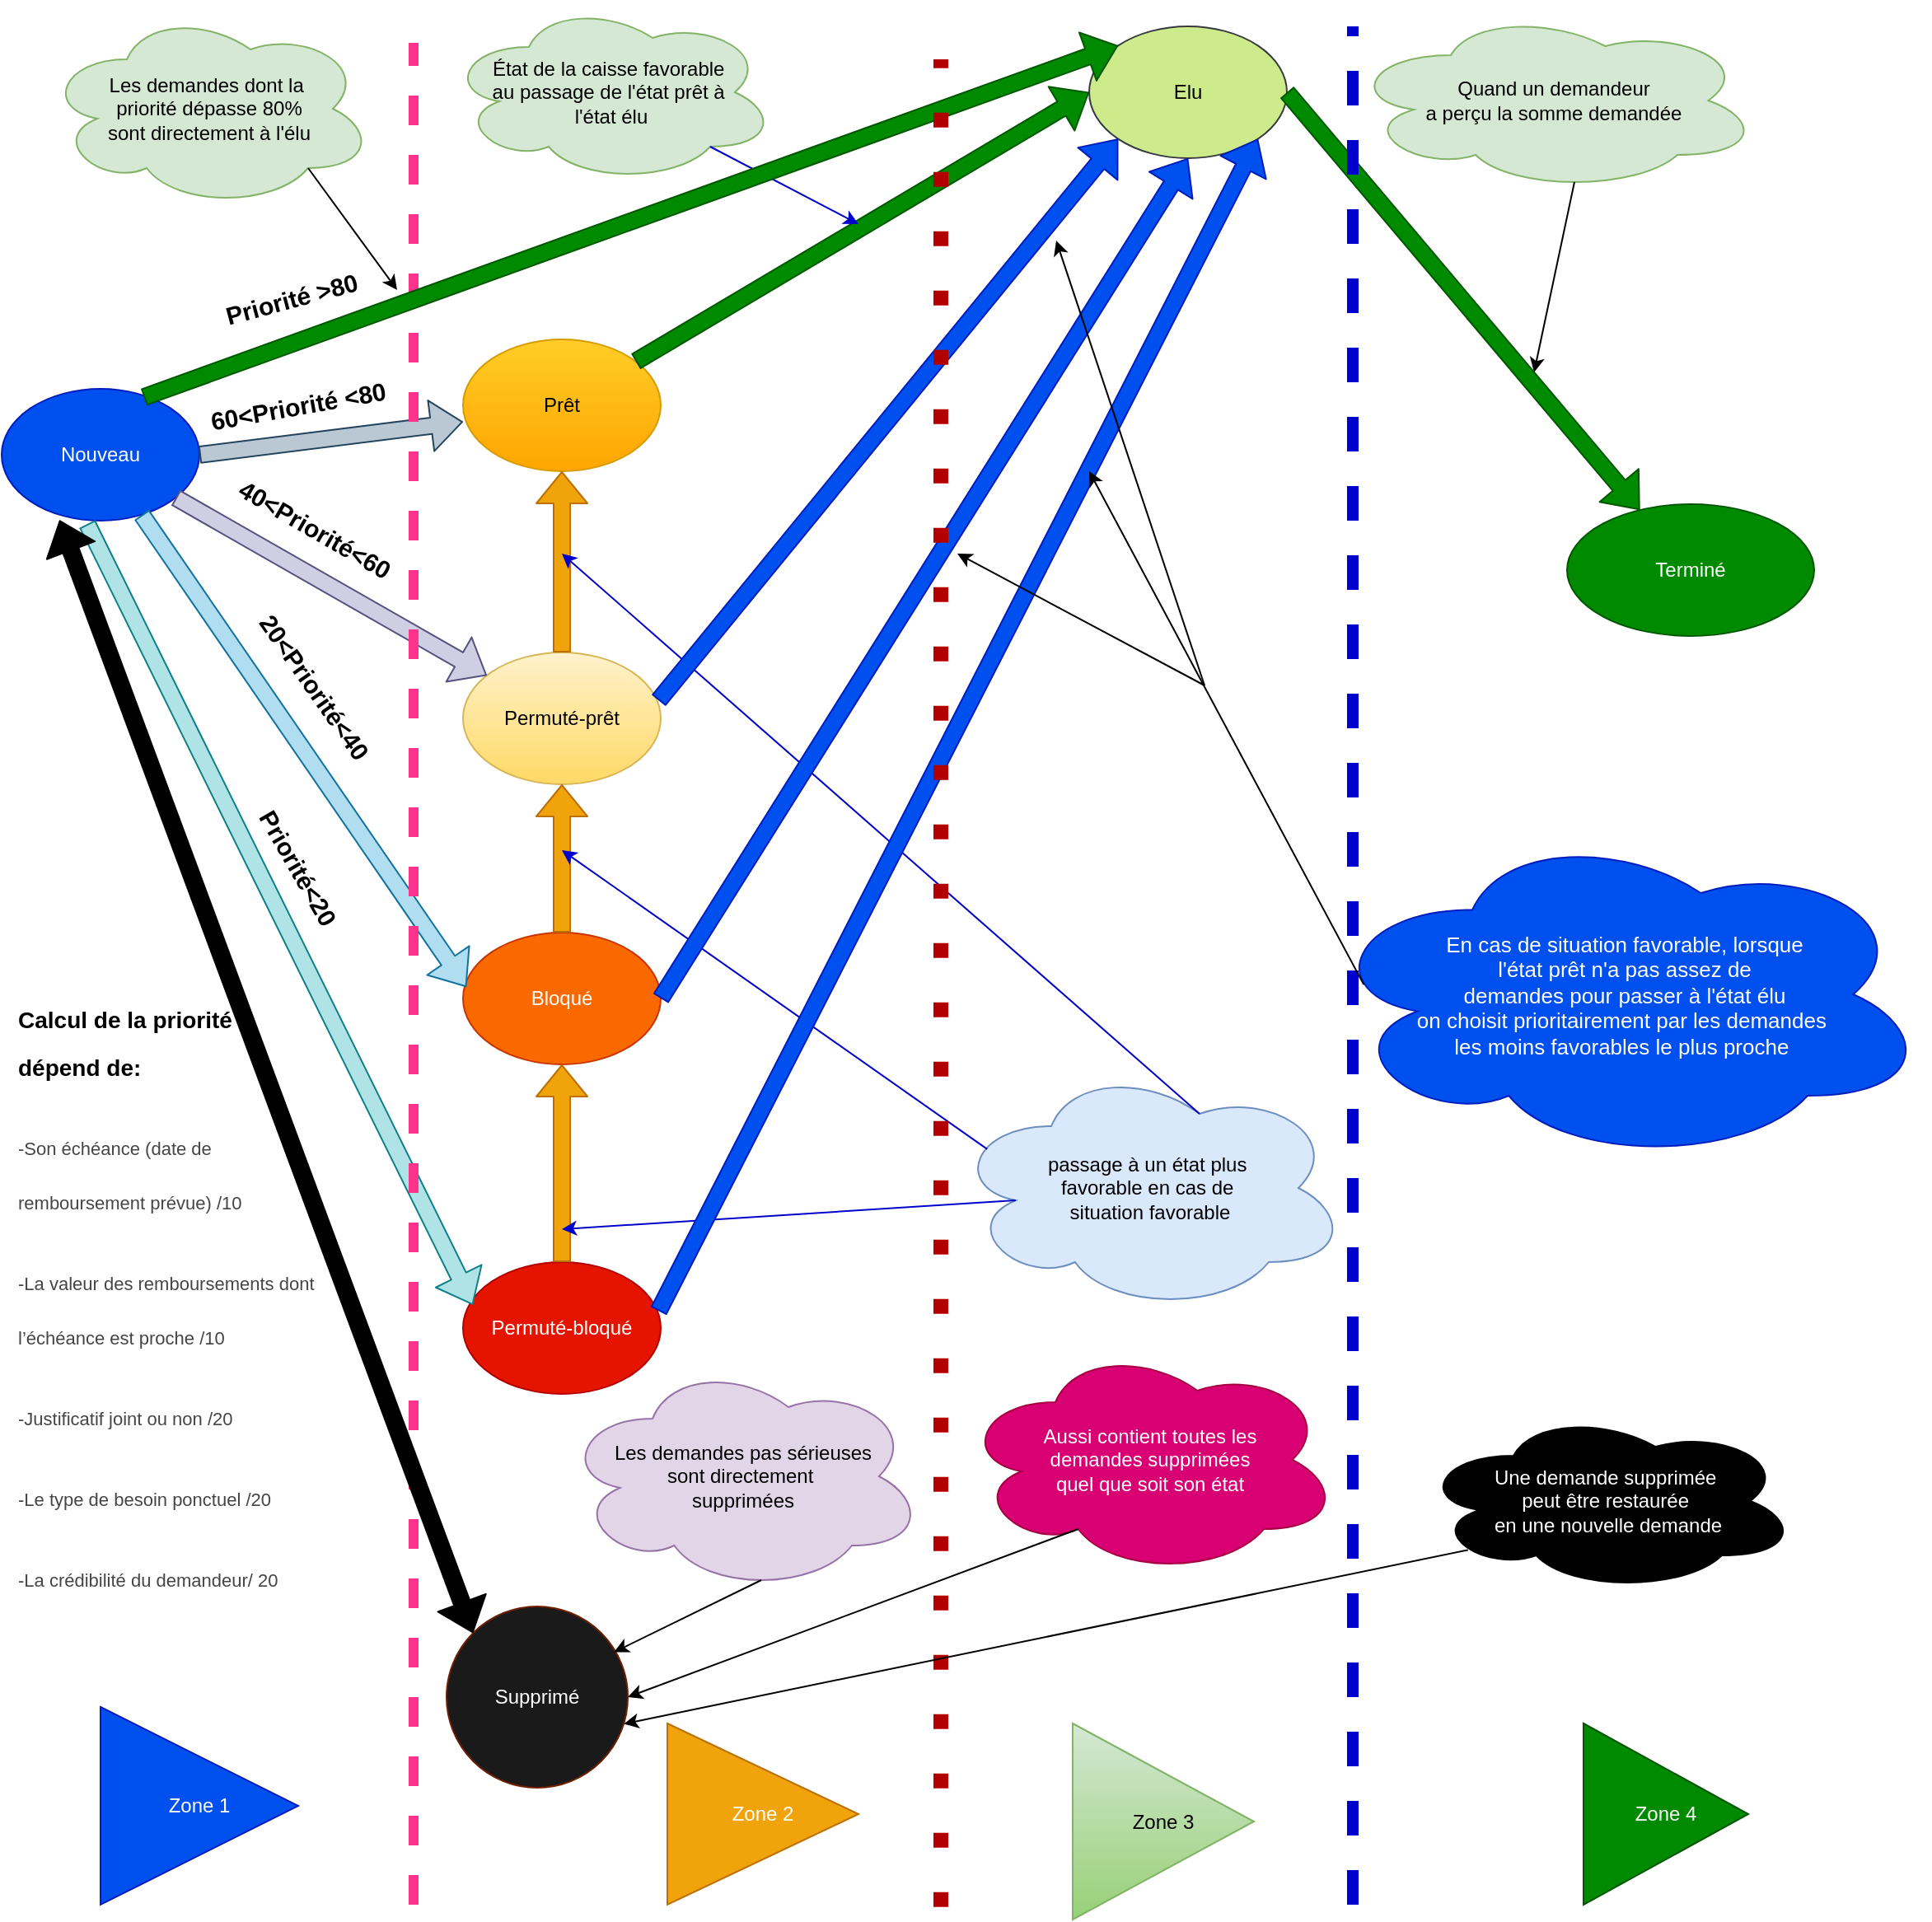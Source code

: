 <mxfile version="14.4.3" type="github">
  <diagram id="Dze1Ma6fVJCJLbmEjT1m" name="Page-1">
    <mxGraphModel dx="1102" dy="525" grid="1" gridSize="10" guides="1" tooltips="1" connect="1" arrows="1" fold="1" page="1" pageScale="1" pageWidth="827" pageHeight="1169" math="0" shadow="0">
      <root>
        <mxCell id="0" />
        <mxCell id="1" parent="0" />
        <mxCell id="zoM2ksk7p5f8HjakFHzy-1" value="Nouveau" style="ellipse;whiteSpace=wrap;html=1;fillColor=#0050ef;strokeColor=#001DBC;fontColor=#ffffff;" parent="1" vertex="1">
          <mxGeometry x="10" y="240" width="120" height="80" as="geometry" />
        </mxCell>
        <mxCell id="zoM2ksk7p5f8HjakFHzy-2" value="Prêt" style="ellipse;whiteSpace=wrap;html=1;gradientColor=#ffa500;fillColor=#ffcd28;strokeColor=#d79b00;" parent="1" vertex="1">
          <mxGeometry x="290" y="210" width="120" height="80" as="geometry" />
        </mxCell>
        <mxCell id="zoM2ksk7p5f8HjakFHzy-3" value="Bloqué" style="ellipse;whiteSpace=wrap;html=1;fillColor=#fa6800;strokeColor=#C73500;fontColor=#ffffff;" parent="1" vertex="1">
          <mxGeometry x="290" y="570" width="120" height="80" as="geometry" />
        </mxCell>
        <mxCell id="zoM2ksk7p5f8HjakFHzy-4" value="Permuté-bloqué" style="ellipse;whiteSpace=wrap;html=1;fillColor=#e51400;strokeColor=#B20000;fontColor=#ffffff;" parent="1" vertex="1">
          <mxGeometry x="290" y="770" width="120" height="80" as="geometry" />
        </mxCell>
        <mxCell id="zoM2ksk7p5f8HjakFHzy-5" value="Permuté-prêt" style="ellipse;whiteSpace=wrap;html=1;gradientColor=#ffd966;fillColor=#fff2cc;strokeColor=#d6b656;" parent="1" vertex="1">
          <mxGeometry x="290" y="400" width="120" height="80" as="geometry" />
        </mxCell>
        <mxCell id="zoM2ksk7p5f8HjakFHzy-6" value="Elu" style="ellipse;whiteSpace=wrap;html=1;fillColor=#cdeb8b;strokeColor=#36393d;" parent="1" vertex="1">
          <mxGeometry x="670" y="20" width="120" height="80" as="geometry" />
        </mxCell>
        <mxCell id="zoM2ksk7p5f8HjakFHzy-7" value="Terminé" style="ellipse;whiteSpace=wrap;html=1;fillColor=#008a00;strokeColor=#005700;fontColor=#ffffff;" parent="1" vertex="1">
          <mxGeometry x="960" y="310" width="150" height="80" as="geometry" />
        </mxCell>
        <mxCell id="zoM2ksk7p5f8HjakFHzy-8" value="" style="shape=flexArrow;endArrow=classic;html=1;entryX=0;entryY=0.625;entryDx=0;entryDy=0;entryPerimeter=0;exitX=1;exitY=0.5;exitDx=0;exitDy=0;fillColor=#bac8d3;strokeColor=#23445d;" parent="1" source="zoM2ksk7p5f8HjakFHzy-1" target="zoM2ksk7p5f8HjakFHzy-2" edge="1">
          <mxGeometry width="50" height="50" relative="1" as="geometry">
            <mxPoint x="50" y="230" as="sourcePoint" />
            <mxPoint x="100" y="180" as="targetPoint" />
          </mxGeometry>
        </mxCell>
        <mxCell id="zoM2ksk7p5f8HjakFHzy-9" value="" style="shape=flexArrow;endArrow=classic;html=1;fillColor=#d0cee2;strokeColor=#56517e;" parent="1" source="zoM2ksk7p5f8HjakFHzy-1" target="zoM2ksk7p5f8HjakFHzy-5" edge="1">
          <mxGeometry width="50" height="50" relative="1" as="geometry">
            <mxPoint x="130" y="260" as="sourcePoint" />
            <mxPoint x="180" y="210" as="targetPoint" />
          </mxGeometry>
        </mxCell>
        <mxCell id="zoM2ksk7p5f8HjakFHzy-10" value="" style="shape=flexArrow;endArrow=classic;html=1;entryX=0.017;entryY=0.413;entryDx=0;entryDy=0;entryPerimeter=0;fillColor=#b1ddf0;strokeColor=#10739e;" parent="1" source="zoM2ksk7p5f8HjakFHzy-1" target="zoM2ksk7p5f8HjakFHzy-3" edge="1">
          <mxGeometry width="50" height="50" relative="1" as="geometry">
            <mxPoint x="160" y="390" as="sourcePoint" />
            <mxPoint x="210" y="340" as="targetPoint" />
          </mxGeometry>
        </mxCell>
        <mxCell id="zoM2ksk7p5f8HjakFHzy-11" value="" style="shape=flexArrow;endArrow=classic;html=1;exitX=0.433;exitY=1.025;exitDx=0;exitDy=0;exitPerimeter=0;entryX=0.05;entryY=0.325;entryDx=0;entryDy=0;fillColor=#b0e3e6;strokeColor=#0e8088;entryPerimeter=0;" parent="1" source="zoM2ksk7p5f8HjakFHzy-1" target="zoM2ksk7p5f8HjakFHzy-4" edge="1">
          <mxGeometry width="50" height="50" relative="1" as="geometry">
            <mxPoint x="120" y="440" as="sourcePoint" />
            <mxPoint x="170" y="390" as="targetPoint" />
          </mxGeometry>
        </mxCell>
        <mxCell id="zoM2ksk7p5f8HjakFHzy-12" value="" style="shape=flexArrow;endArrow=classic;html=1;entryX=0.5;entryY=1;entryDx=0;entryDy=0;exitX=0.5;exitY=0;exitDx=0;exitDy=0;fillColor=#f0a30a;strokeColor=#BD7000;" parent="1" source="zoM2ksk7p5f8HjakFHzy-4" target="zoM2ksk7p5f8HjakFHzy-3" edge="1">
          <mxGeometry width="50" height="50" relative="1" as="geometry">
            <mxPoint x="325" y="460" as="sourcePoint" />
            <mxPoint x="375" y="410" as="targetPoint" />
          </mxGeometry>
        </mxCell>
        <mxCell id="zoM2ksk7p5f8HjakFHzy-13" value="" style="shape=flexArrow;endArrow=classic;html=1;exitX=0.5;exitY=0;exitDx=0;exitDy=0;fillColor=#f0a30a;strokeColor=#BD7000;" parent="1" source="zoM2ksk7p5f8HjakFHzy-3" target="zoM2ksk7p5f8HjakFHzy-5" edge="1">
          <mxGeometry width="50" height="50" relative="1" as="geometry">
            <mxPoint x="330" y="300" as="sourcePoint" />
            <mxPoint x="380" y="250" as="targetPoint" />
          </mxGeometry>
        </mxCell>
        <mxCell id="zoM2ksk7p5f8HjakFHzy-14" value="" style="shape=flexArrow;endArrow=classic;html=1;entryX=0.5;entryY=1;entryDx=0;entryDy=0;fillColor=#f0a30a;strokeColor=#BD7000;" parent="1" source="zoM2ksk7p5f8HjakFHzy-5" target="zoM2ksk7p5f8HjakFHzy-2" edge="1">
          <mxGeometry width="50" height="50" relative="1" as="geometry">
            <mxPoint x="320" y="150" as="sourcePoint" />
            <mxPoint x="370" y="100" as="targetPoint" />
          </mxGeometry>
        </mxCell>
        <mxCell id="zoM2ksk7p5f8HjakFHzy-16" value="" style="shape=flexArrow;endArrow=classic;html=1;entryX=0;entryY=0.5;entryDx=0;entryDy=0;fillColor=#008a00;strokeColor=#005700;" parent="1" source="zoM2ksk7p5f8HjakFHzy-2" target="zoM2ksk7p5f8HjakFHzy-6" edge="1">
          <mxGeometry width="50" height="50" relative="1" as="geometry">
            <mxPoint x="580" y="150" as="sourcePoint" />
            <mxPoint x="860" y="260" as="targetPoint" />
          </mxGeometry>
        </mxCell>
        <mxCell id="zoM2ksk7p5f8HjakFHzy-18" value="" style="shape=flexArrow;endArrow=classic;html=1;exitX=1;exitY=0.5;exitDx=0;exitDy=0;fillColor=#008a00;strokeColor=#005700;" parent="1" source="zoM2ksk7p5f8HjakFHzy-6" target="zoM2ksk7p5f8HjakFHzy-7" edge="1">
          <mxGeometry width="50" height="50" relative="1" as="geometry">
            <mxPoint x="1030" y="310" as="sourcePoint" />
            <mxPoint x="1080" y="260" as="targetPoint" />
          </mxGeometry>
        </mxCell>
        <mxCell id="zoM2ksk7p5f8HjakFHzy-22" value="&lt;font style=&quot;font-size: 15px&quot;&gt;&lt;b&gt;Priorité &amp;gt;80&lt;/b&gt;&lt;/font&gt;" style="text;html=1;strokeColor=none;fillColor=none;align=center;verticalAlign=middle;whiteSpace=wrap;rounded=0;rotation=-15;" parent="1" vertex="1">
          <mxGeometry x="136" y="175" width="100" height="20" as="geometry" />
        </mxCell>
        <mxCell id="zoM2ksk7p5f8HjakFHzy-23" value="&lt;b&gt;&lt;font style=&quot;font-size: 15px&quot;&gt;60&amp;lt;Priorité &amp;lt;80&lt;/font&gt;&lt;/b&gt;" style="text;html=1;strokeColor=none;fillColor=none;align=center;verticalAlign=middle;whiteSpace=wrap;rounded=0;rotation=-10;" parent="1" vertex="1">
          <mxGeometry x="130" y="240" width="120.29" height="20" as="geometry" />
        </mxCell>
        <mxCell id="zoM2ksk7p5f8HjakFHzy-24" value="&lt;font style=&quot;font-size: 15px&quot;&gt;&lt;b&gt;40&amp;lt;Priorité&amp;lt;60&lt;/b&gt;&lt;/font&gt;" style="text;html=1;strokeColor=none;fillColor=none;align=center;verticalAlign=middle;whiteSpace=wrap;rounded=0;rotation=30;" parent="1" vertex="1">
          <mxGeometry x="160" y="310" width="81" height="30" as="geometry" />
        </mxCell>
        <mxCell id="zoM2ksk7p5f8HjakFHzy-25" value="&lt;font style=&quot;font-size: 15px&quot;&gt;&lt;b&gt;20&amp;lt;Priorité&amp;lt;40&lt;/b&gt;&lt;/font&gt;" style="text;html=1;strokeColor=none;fillColor=none;align=center;verticalAlign=middle;whiteSpace=wrap;rounded=0;rotation=55;" parent="1" vertex="1">
          <mxGeometry x="145.78" y="400" width="109.44" height="41.47" as="geometry" />
        </mxCell>
        <mxCell id="zoM2ksk7p5f8HjakFHzy-26" value="&lt;h1&gt;&lt;span&gt;&lt;font style=&quot;font-size: 14px&quot;&gt;Calcul de la priorité dépend de:&lt;/font&gt;&lt;/span&gt;&lt;/h1&gt;&lt;h1&gt;&lt;span style=&quot;font-weight: normal&quot; id=&quot;docs-internal-guid-5ad885e3-7fff-9ee6-34b0-edc623828f37&quot;&gt;&lt;p dir=&quot;ltr&quot; style=&quot;line-height: 1.38 ; background-color: #ffffff ; margin-top: 6pt ; margin-bottom: 0pt ; padding: 0pt 0pt 12pt 0pt&quot;&gt;&lt;span style=&quot;font-size: 11px ; background-color: transparent ; color: rgb(69 , 69 , 69) ; font-family: &amp;#34;arial&amp;#34;&quot;&gt;-Son échéance (date de remboursement prévue) /10&lt;/span&gt;&lt;/p&gt;&lt;p dir=&quot;ltr&quot; style=&quot;line-height: 1.38 ; background-color: #ffffff ; margin-top: 0pt ; margin-bottom: 0pt ; padding: 0 0pt 12pt 0pt&quot;&gt;&lt;span style=&quot;font-size: 11px ; background-color: transparent ; color: rgb(69 , 69 , 69) ; font-family: &amp;#34;arial&amp;#34;&quot;&gt;-La valeur des remboursements dont l’échéance est proche /10&lt;/span&gt;&lt;/p&gt;&lt;p dir=&quot;ltr&quot; style=&quot;line-height: 1.38 ; background-color: #ffffff ; margin-top: 0pt ; margin-bottom: 0pt ; padding: 0 0pt 12pt 0pt&quot;&gt;&lt;span style=&quot;font-family: &amp;#34;arial&amp;#34; ; color: rgb(69 , 69 , 69) ; background-color: transparent ; vertical-align: baseline&quot;&gt;&lt;font style=&quot;font-size: 11px&quot;&gt;-Justificatif joint ou non /20&lt;/font&gt;&lt;/span&gt;&lt;/p&gt;&lt;p dir=&quot;ltr&quot; style=&quot;line-height: 1.38 ; background-color: #ffffff ; margin-top: 0pt ; margin-bottom: 0pt ; padding: 0 0pt 12pt 0pt&quot;&gt;&lt;span style=&quot;font-family: &amp;#34;arial&amp;#34; ; color: rgb(69 , 69 , 69) ; background-color: transparent ; vertical-align: baseline&quot;&gt;&lt;font style=&quot;font-size: 11px&quot;&gt;-Le type de besoin ponctuel /20&lt;/font&gt;&lt;/span&gt;&lt;/p&gt;&lt;p dir=&quot;ltr&quot; style=&quot;line-height: 1.38 ; background-color: #ffffff ; margin-top: 0pt ; margin-bottom: 0pt ; padding: 0 0pt 12pt 0pt&quot;&gt;&lt;font color=&quot;#454545&quot; face=&quot;arial&quot;&gt;&lt;span style=&quot;font-size: 11px&quot;&gt;-La crédibilité du demandeur/ 20&lt;/span&gt;&lt;/font&gt;&lt;/p&gt;&lt;p dir=&quot;ltr&quot; style=&quot;line-height: 1.38 ; background-color: #ffffff ; margin-top: 0pt ; margin-bottom: 12pt ; padding: 0 0pt 0pt 0pt&quot;&gt;&lt;span style=&quot;font-family: &amp;#34;arial&amp;#34; ; color: rgb(69 , 69 , 69) ; background-color: transparent ; vertical-align: baseline&quot;&gt;&lt;font style=&quot;font-size: 11px&quot;&gt;-L’urgence du besoin /30&lt;/font&gt;&lt;/span&gt;&lt;/p&gt;&lt;div&gt;&lt;span style=&quot;font-size: 17pt ; font-family: &amp;#34;arial&amp;#34; ; color: rgb(69 , 69 , 69) ; background-color: transparent ; vertical-align: baseline&quot;&gt;&lt;br&gt;&lt;/span&gt;&lt;/div&gt;&lt;/span&gt;&lt;/h1&gt;" style="text;html=1;strokeColor=none;fillColor=none;spacing=5;spacingTop=-20;whiteSpace=wrap;overflow=hidden;rounded=0;" parent="1" vertex="1">
          <mxGeometry x="15.32" y="600" width="190" height="400" as="geometry" />
        </mxCell>
        <mxCell id="zoM2ksk7p5f8HjakFHzy-27" value="" style="endArrow=none;dashed=1;html=1;fillColor=#FF2146;strokeColor=#FF338B;strokeWidth=6;" parent="1" edge="1">
          <mxGeometry width="50" height="50" relative="1" as="geometry">
            <mxPoint x="260" y="1160" as="sourcePoint" />
            <mxPoint x="260" y="30" as="targetPoint" />
          </mxGeometry>
        </mxCell>
        <mxCell id="zoM2ksk7p5f8HjakFHzy-30" value="" style="endArrow=none;dashed=1;html=1;strokeColor=#0000CC;fillColor=#FF2146;strokeWidth=7;" parent="1" edge="1">
          <mxGeometry width="50" height="50" relative="1" as="geometry">
            <mxPoint x="830" y="1160" as="sourcePoint" />
            <mxPoint x="830" y="20" as="targetPoint" />
          </mxGeometry>
        </mxCell>
        <mxCell id="zoM2ksk7p5f8HjakFHzy-33" value="Quand un demandeur&lt;br&gt;a perçu la somme demandée" style="ellipse;shape=cloud;whiteSpace=wrap;html=1;fillColor=#d5e8d4;strokeColor=#82b366;" parent="1" vertex="1">
          <mxGeometry x="827" y="10" width="250" height="110" as="geometry" />
        </mxCell>
        <mxCell id="zoM2ksk7p5f8HjakFHzy-35" value="État de la caisse favorable&amp;nbsp;&lt;br&gt;au passage de l&#39;état prêt à&amp;nbsp;&lt;br&gt;l&#39;état élu" style="ellipse;shape=cloud;whiteSpace=wrap;html=1;fillColor=#d5e8d4;strokeColor=#82b366;" parent="1" vertex="1">
          <mxGeometry x="280" y="5" width="200" height="110" as="geometry" />
        </mxCell>
        <mxCell id="zoM2ksk7p5f8HjakFHzy-36" value="" style="endArrow=classic;html=1;strokeColor=#0000CC;fillColor=#FF2146;exitX=0.8;exitY=0.8;exitDx=0;exitDy=0;exitPerimeter=0;" parent="1" source="zoM2ksk7p5f8HjakFHzy-35" edge="1">
          <mxGeometry width="50" height="50" relative="1" as="geometry">
            <mxPoint x="440" y="80" as="sourcePoint" />
            <mxPoint x="530" y="140" as="targetPoint" />
          </mxGeometry>
        </mxCell>
        <mxCell id="zoM2ksk7p5f8HjakFHzy-37" value="passage à un état plus&amp;nbsp;&lt;br&gt;favorable en cas de&amp;nbsp;&lt;br&gt;situation favorable" style="ellipse;shape=cloud;whiteSpace=wrap;html=1;fillColor=#dae8fc;strokeColor=#6c8ebf;" parent="1" vertex="1">
          <mxGeometry x="587" y="650" width="240" height="150" as="geometry" />
        </mxCell>
        <mxCell id="zoM2ksk7p5f8HjakFHzy-38" value="" style="endArrow=classic;html=1;strokeColor=#0000CC;fillColor=#FF2146;exitX=0.625;exitY=0.2;exitDx=0;exitDy=0;exitPerimeter=0;" parent="1" source="zoM2ksk7p5f8HjakFHzy-37" edge="1">
          <mxGeometry width="50" height="50" relative="1" as="geometry">
            <mxPoint x="440" y="305" as="sourcePoint" />
            <mxPoint x="350" y="340" as="targetPoint" />
          </mxGeometry>
        </mxCell>
        <mxCell id="zoM2ksk7p5f8HjakFHzy-39" value="" style="endArrow=classic;html=1;strokeColor=#0000CC;fillColor=#FF2146;exitX=0.088;exitY=0.343;exitDx=0;exitDy=0;exitPerimeter=0;" parent="1" source="zoM2ksk7p5f8HjakFHzy-37" edge="1">
          <mxGeometry width="50" height="50" relative="1" as="geometry">
            <mxPoint x="430" y="430" as="sourcePoint" />
            <mxPoint x="350" y="520" as="targetPoint" />
          </mxGeometry>
        </mxCell>
        <mxCell id="zoM2ksk7p5f8HjakFHzy-40" value="" style="endArrow=classic;html=1;strokeColor=#0000CC;fillColor=#FF2146;exitX=0.16;exitY=0.55;exitDx=0;exitDy=0;exitPerimeter=0;" parent="1" source="zoM2ksk7p5f8HjakFHzy-37" edge="1">
          <mxGeometry width="50" height="50" relative="1" as="geometry">
            <mxPoint x="450" y="620" as="sourcePoint" />
            <mxPoint x="350" y="750" as="targetPoint" />
          </mxGeometry>
        </mxCell>
        <mxCell id="zoM2ksk7p5f8HjakFHzy-42" value="Zone 1" style="triangle;whiteSpace=wrap;html=1;fillColor=#0050ef;strokeColor=#001DBC;fontColor=#ffffff;" parent="1" vertex="1">
          <mxGeometry x="70" y="1040" width="120" height="120" as="geometry" />
        </mxCell>
        <mxCell id="zoM2ksk7p5f8HjakFHzy-43" value="Zone 2" style="triangle;whiteSpace=wrap;html=1;fillColor=#f0a30a;strokeColor=#BD7000;fontColor=#ffffff;" parent="1" vertex="1">
          <mxGeometry x="414" y="1050" width="116" height="110" as="geometry" />
        </mxCell>
        <mxCell id="zoM2ksk7p5f8HjakFHzy-44" value="Zone 3" style="triangle;whiteSpace=wrap;html=1;gradientColor=#97d077;fillColor=#d5e8d4;strokeColor=#82b366;" parent="1" vertex="1">
          <mxGeometry x="660" y="1050" width="110" height="119" as="geometry" />
        </mxCell>
        <mxCell id="zoM2ksk7p5f8HjakFHzy-45" value="Zone 4" style="triangle;whiteSpace=wrap;html=1;fillColor=#008a00;strokeColor=#005700;fontColor=#ffffff;" parent="1" vertex="1">
          <mxGeometry x="970" y="1050" width="100" height="110" as="geometry" />
        </mxCell>
        <mxCell id="vxX3c3MN7XvkiOVMZcCa-1" value="Supprimé" style="ellipse;whiteSpace=wrap;html=1;aspect=fixed;strokeColor=#6D1F00;fontColor=#ffffff;fillColor=#1A1A1A;" parent="1" vertex="1">
          <mxGeometry x="280" y="979" width="110" height="110" as="geometry" />
        </mxCell>
        <mxCell id="fFUJi8Z9paA_NvL7xK6_-1" value="Les demandes pas sérieuses&lt;br&gt;sont directement&amp;nbsp;&lt;br&gt;supprimées" style="ellipse;shape=cloud;whiteSpace=wrap;html=1;fillColor=#e1d5e7;strokeColor=#9673a6;" parent="1" vertex="1">
          <mxGeometry x="350" y="830" width="220" height="140" as="geometry" />
        </mxCell>
        <mxCell id="fFUJi8Z9paA_NvL7xK6_-2" value="" style="endArrow=classic;html=1;entryX=0.924;entryY=0.252;entryDx=0;entryDy=0;exitX=0.55;exitY=0.95;exitDx=0;exitDy=0;exitPerimeter=0;entryPerimeter=0;" parent="1" source="fFUJi8Z9paA_NvL7xK6_-1" target="vxX3c3MN7XvkiOVMZcCa-1" edge="1">
          <mxGeometry width="50" height="50" relative="1" as="geometry">
            <mxPoint x="460" y="970" as="sourcePoint" />
            <mxPoint x="510" y="920" as="targetPoint" />
          </mxGeometry>
        </mxCell>
        <mxCell id="DypBDRD715nbuW2u8itu-1" value="" style="shape=flexArrow;endArrow=classic;html=1;entryX=0;entryY=0;entryDx=0;entryDy=0;exitX=0.719;exitY=0.063;exitDx=0;exitDy=0;exitPerimeter=0;fillColor=#008a00;strokeColor=#005700;" parent="1" source="zoM2ksk7p5f8HjakFHzy-1" target="zoM2ksk7p5f8HjakFHzy-6" edge="1">
          <mxGeometry width="50" height="50" relative="1" as="geometry">
            <mxPoint x="70" y="190" as="sourcePoint" />
            <mxPoint x="120" y="140" as="targetPoint" />
          </mxGeometry>
        </mxCell>
        <mxCell id="DypBDRD715nbuW2u8itu-2" value="&lt;font style=&quot;font-size: 15px&quot;&gt;&lt;b&gt;Priorité&amp;lt;20&lt;/b&gt;&lt;/font&gt;" style="text;html=1;strokeColor=none;fillColor=none;align=center;verticalAlign=middle;whiteSpace=wrap;rounded=0;rotation=60;" parent="1" vertex="1">
          <mxGeometry x="136" y="510" width="109.44" height="41.47" as="geometry" />
        </mxCell>
        <mxCell id="DypBDRD715nbuW2u8itu-3" value="Les demandes dont la&amp;nbsp;&lt;br&gt;priorité dépasse 80%&lt;br&gt;sont directement à l&#39;élu" style="ellipse;shape=cloud;whiteSpace=wrap;html=1;fillColor=#d5e8d4;strokeColor=#82b366;" parent="1" vertex="1">
          <mxGeometry x="36" y="10" width="200" height="120" as="geometry" />
        </mxCell>
        <mxCell id="DypBDRD715nbuW2u8itu-5" value="" style="endArrow=classic;html=1;exitX=0.8;exitY=0.8;exitDx=0;exitDy=0;exitPerimeter=0;" parent="1" source="DypBDRD715nbuW2u8itu-3" edge="1">
          <mxGeometry width="50" height="50" relative="1" as="geometry">
            <mxPoint x="180.28" y="170" as="sourcePoint" />
            <mxPoint x="250" y="180" as="targetPoint" />
          </mxGeometry>
        </mxCell>
        <mxCell id="DypBDRD715nbuW2u8itu-6" value="Aussi contient toutes les&lt;br&gt;demandes supprimées&lt;br&gt;quel que soit son état" style="ellipse;shape=cloud;whiteSpace=wrap;html=1;fillColor=#d80073;strokeColor=#A50040;fontColor=#ffffff;" parent="1" vertex="1">
          <mxGeometry x="592" y="820" width="230" height="140" as="geometry" />
        </mxCell>
        <mxCell id="DypBDRD715nbuW2u8itu-7" value="" style="endArrow=classic;html=1;entryX=1;entryY=0.5;entryDx=0;entryDy=0;exitX=0.31;exitY=0.8;exitDx=0;exitDy=0;exitPerimeter=0;" parent="1" source="DypBDRD715nbuW2u8itu-6" target="vxX3c3MN7XvkiOVMZcCa-1" edge="1">
          <mxGeometry width="50" height="50" relative="1" as="geometry">
            <mxPoint x="580.13" y="860" as="sourcePoint" />
            <mxPoint x="474.001" y="885.109" as="targetPoint" />
          </mxGeometry>
        </mxCell>
        <mxCell id="DypBDRD715nbuW2u8itu-8" value="" style="endArrow=classic;html=1;exitX=0.55;exitY=0.95;exitDx=0;exitDy=0;exitPerimeter=0;" parent="1" source="zoM2ksk7p5f8HjakFHzy-33" edge="1">
          <mxGeometry width="50" height="50" relative="1" as="geometry">
            <mxPoint x="940" y="275" as="sourcePoint" />
            <mxPoint x="940" y="230" as="targetPoint" />
          </mxGeometry>
        </mxCell>
        <mxCell id="UnqkXdXQZxZC1t0hL9Ny-1" value="" style="shape=flexArrow;endArrow=classic;html=1;exitX=0.989;exitY=0.371;exitDx=0;exitDy=0;exitPerimeter=0;entryX=1;entryY=1;entryDx=0;entryDy=0;fillColor=#0050ef;strokeColor=#001DBC;" parent="1" source="zoM2ksk7p5f8HjakFHzy-4" target="zoM2ksk7p5f8HjakFHzy-6" edge="1">
          <mxGeometry width="50" height="50" relative="1" as="geometry">
            <mxPoint x="450" y="700" as="sourcePoint" />
            <mxPoint x="500" y="650" as="targetPoint" />
          </mxGeometry>
        </mxCell>
        <mxCell id="UnqkXdXQZxZC1t0hL9Ny-2" value="" style="shape=flexArrow;endArrow=classic;html=1;exitX=1;exitY=0.5;exitDx=0;exitDy=0;entryX=0.5;entryY=1;entryDx=0;entryDy=0;fillColor=#0050ef;strokeColor=#001DBC;" parent="1" source="zoM2ksk7p5f8HjakFHzy-3" target="zoM2ksk7p5f8HjakFHzy-6" edge="1">
          <mxGeometry width="50" height="50" relative="1" as="geometry">
            <mxPoint x="440" y="550" as="sourcePoint" />
            <mxPoint x="490" y="500" as="targetPoint" />
          </mxGeometry>
        </mxCell>
        <mxCell id="UnqkXdXQZxZC1t0hL9Ny-3" value="" style="shape=flexArrow;endArrow=classic;html=1;entryX=0;entryY=1;entryDx=0;entryDy=0;exitX=0.989;exitY=0.364;exitDx=0;exitDy=0;exitPerimeter=0;fillColor=#0050ef;strokeColor=#001DBC;" parent="1" source="zoM2ksk7p5f8HjakFHzy-5" target="zoM2ksk7p5f8HjakFHzy-6" edge="1">
          <mxGeometry width="50" height="50" relative="1" as="geometry">
            <mxPoint x="460" y="360" as="sourcePoint" />
            <mxPoint x="510" y="310" as="targetPoint" />
          </mxGeometry>
        </mxCell>
        <mxCell id="UnqkXdXQZxZC1t0hL9Ny-4" value="&lt;font style=&quot;font-size: 13px&quot;&gt;En cas de situation favorable, lorsque&lt;br&gt;l&#39;état prêt n&#39;a pas assez de&lt;br&gt;demandes pour passer à l&#39;état élu&lt;br&gt;on choisit prioritairement par les demandes&amp;nbsp;&lt;br&gt;les moins favorables le plus proche&amp;nbsp;&lt;/font&gt;" style="ellipse;shape=cloud;whiteSpace=wrap;html=1;fillColor=#0050ef;strokeColor=#001DBC;fontColor=#ffffff;" parent="1" vertex="1">
          <mxGeometry x="810" y="505" width="370" height="205" as="geometry" />
        </mxCell>
        <mxCell id="UnqkXdXQZxZC1t0hL9Ny-6" value="" style="endArrow=classic;html=1;exitX=0.072;exitY=0.471;exitDx=0;exitDy=0;exitPerimeter=0;" parent="1" source="UnqkXdXQZxZC1t0hL9Ny-4" edge="1">
          <mxGeometry width="50" height="50" relative="1" as="geometry">
            <mxPoint x="760" y="410" as="sourcePoint" />
            <mxPoint x="670" y="290" as="targetPoint" />
          </mxGeometry>
        </mxCell>
        <mxCell id="UnqkXdXQZxZC1t0hL9Ny-7" value="" style="endArrow=classic;html=1;" parent="1" edge="1">
          <mxGeometry width="50" height="50" relative="1" as="geometry">
            <mxPoint x="740" y="420" as="sourcePoint" />
            <mxPoint x="590" y="340" as="targetPoint" />
          </mxGeometry>
        </mxCell>
        <mxCell id="UnqkXdXQZxZC1t0hL9Ny-8" value="" style="endArrow=classic;html=1;" parent="1" edge="1">
          <mxGeometry width="50" height="50" relative="1" as="geometry">
            <mxPoint x="740" y="420" as="sourcePoint" />
            <mxPoint x="650" y="150" as="targetPoint" />
          </mxGeometry>
        </mxCell>
        <mxCell id="UnqkXdXQZxZC1t0hL9Ny-10" value="" style="endArrow=none;dashed=1;html=1;dashPattern=1 3;strokeWidth=9;fillColor=#e51400;strokeColor=#B20000;" parent="1" edge="1">
          <mxGeometry width="50" height="50" relative="1" as="geometry">
            <mxPoint x="580" y="1161.429" as="sourcePoint" />
            <mxPoint x="580" y="40" as="targetPoint" />
          </mxGeometry>
        </mxCell>
        <mxCell id="UnqkXdXQZxZC1t0hL9Ny-11" value="" style="shape=flexArrow;endArrow=classic;startArrow=classic;html=1;strokeWidth=1;entryX=0.293;entryY=0.996;entryDx=0;entryDy=0;entryPerimeter=0;exitX=0;exitY=0;exitDx=0;exitDy=0;fillColor=#000000;" parent="1" source="vxX3c3MN7XvkiOVMZcCa-1" target="zoM2ksk7p5f8HjakFHzy-1" edge="1">
          <mxGeometry width="50" height="50" relative="1" as="geometry">
            <mxPoint x="40" y="510" as="sourcePoint" />
            <mxPoint x="90" y="460" as="targetPoint" />
          </mxGeometry>
        </mxCell>
        <mxCell id="UnqkXdXQZxZC1t0hL9Ny-13" value="&lt;font color=&quot;#ffffff&quot; style=&quot;background-color: rgb(0 , 0 , 0)&quot;&gt;Une demande supprimée&amp;nbsp;&lt;br&gt;peut être restaurée&amp;nbsp;&lt;br&gt;en une nouvelle demande&lt;/font&gt;" style="ellipse;shape=cloud;whiteSpace=wrap;html=1;fillColor=#000000;" parent="1" vertex="1">
          <mxGeometry x="870" y="860" width="230" height="110" as="geometry" />
        </mxCell>
        <mxCell id="UnqkXdXQZxZC1t0hL9Ny-14" value="" style="endArrow=classic;html=1;strokeColor=#000000;strokeWidth=1;fillColor=#000000;entryX=0.978;entryY=0.648;entryDx=0;entryDy=0;entryPerimeter=0;exitX=0.13;exitY=0.77;exitDx=0;exitDy=0;exitPerimeter=0;" parent="1" source="UnqkXdXQZxZC1t0hL9Ny-13" target="vxX3c3MN7XvkiOVMZcCa-1" edge="1">
          <mxGeometry width="50" height="50" relative="1" as="geometry">
            <mxPoint x="920" y="1040" as="sourcePoint" />
            <mxPoint x="970" y="990" as="targetPoint" />
          </mxGeometry>
        </mxCell>
      </root>
    </mxGraphModel>
  </diagram>
</mxfile>
